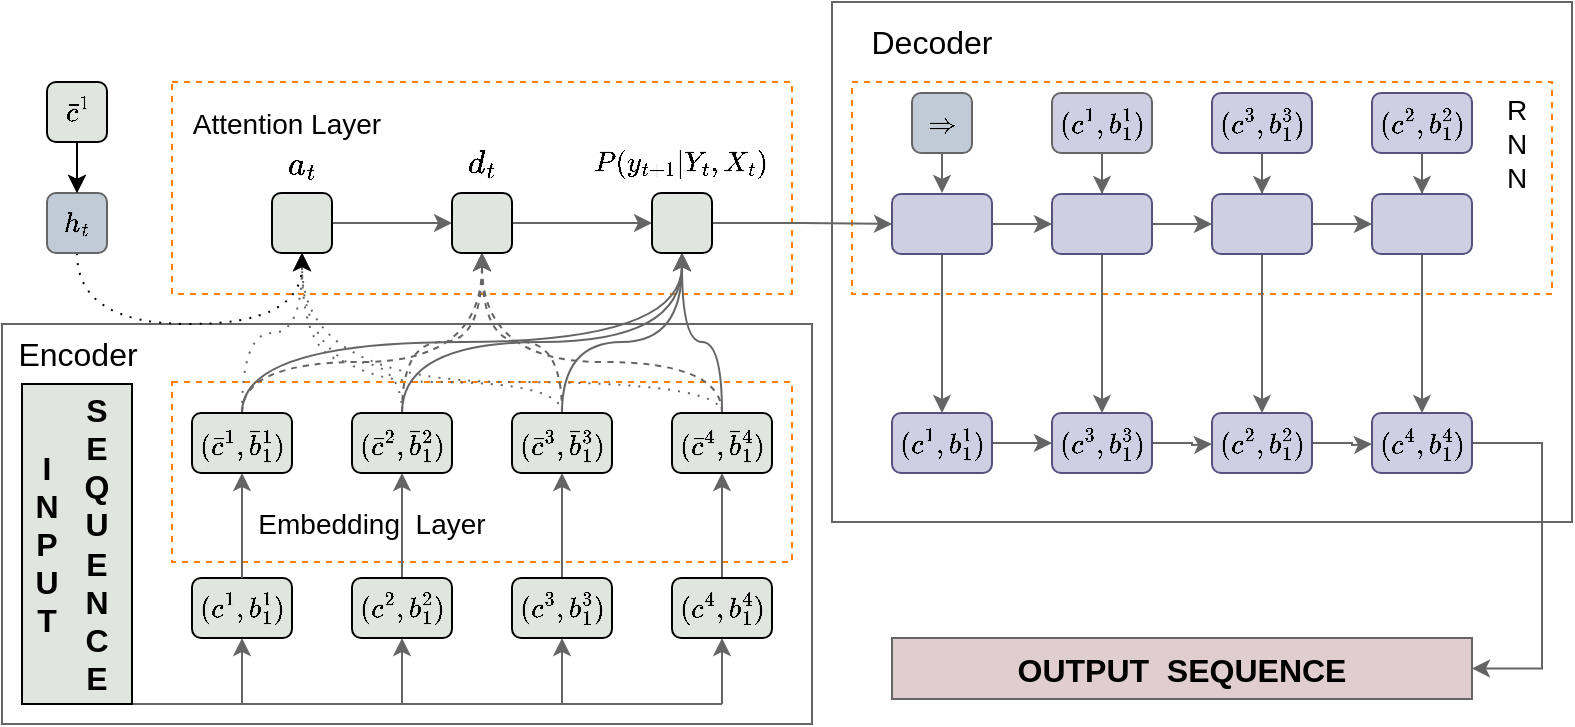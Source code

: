 <mxfile version="15.9.6" type="github">
  <diagram id="h1I-jIf15oPsMgG-KGj4" name="Page-1">
    <mxGraphModel dx="946" dy="645" grid="1" gridSize="10" guides="1" tooltips="1" connect="1" arrows="1" fold="1" page="1" pageScale="1" pageWidth="1169" pageHeight="827" math="1" shadow="0">
      <root>
        <mxCell id="0" />
        <mxCell id="1" parent="0" />
        <mxCell id="QwG7ELGLsjSeEckzHyIb-108" value="" style="rounded=0;whiteSpace=wrap;html=1;fontSize=12;strokeColor=#FF8000;fillColor=none;dashed=1;" parent="1" vertex="1">
          <mxGeometry x="605" y="269" width="350" height="106" as="geometry" />
        </mxCell>
        <mxCell id="QwG7ELGLsjSeEckzHyIb-112" value="" style="rounded=0;whiteSpace=wrap;html=1;fontSize=14;strokeColor=#656565;fillColor=none;" parent="1" vertex="1">
          <mxGeometry x="595" y="229" width="370" height="260" as="geometry" />
        </mxCell>
        <mxCell id="QwG7ELGLsjSeEckzHyIb-110" value="" style="rounded=0;whiteSpace=wrap;html=1;fontSize=14;strokeColor=#656565;fillColor=none;" parent="1" vertex="1">
          <mxGeometry x="180" y="390" width="405" height="200" as="geometry" />
        </mxCell>
        <mxCell id="QwG7ELGLsjSeEckzHyIb-44" value="" style="rounded=0;whiteSpace=wrap;html=1;fontSize=12;strokeColor=#FF8000;fillColor=none;dashed=1;" parent="1" vertex="1">
          <mxGeometry x="265" y="269" width="310" height="106" as="geometry" />
        </mxCell>
        <mxCell id="QwG7ELGLsjSeEckzHyIb-23" value="" style="rounded=0;whiteSpace=wrap;html=1;fontSize=12;strokeColor=#FF8000;fillColor=none;dashed=1;" parent="1" vertex="1">
          <mxGeometry x="265" y="419" width="310" height="90" as="geometry" />
        </mxCell>
        <mxCell id="QwG7ELGLsjSeEckzHyIb-5" value="" style="endArrow=none;html=1;rounded=0;fontSize=16;exitX=1;exitY=1;exitDx=0;exitDy=0;shadow=0;targetPerimeterSpacing=0;strokeColor=#656565;" parent="1" source="qv9s-nW5kzU8CHxAzfHG-2" edge="1">
          <mxGeometry width="50" height="50" relative="1" as="geometry">
            <mxPoint x="245" y="577" as="sourcePoint" />
            <mxPoint x="540" y="580" as="targetPoint" />
            <Array as="points" />
          </mxGeometry>
        </mxCell>
        <mxCell id="QwG7ELGLsjSeEckzHyIb-6" value="" style="rounded=1;whiteSpace=wrap;html=1;fontSize=16;fillColor=#E0E5DF;" parent="1" vertex="1">
          <mxGeometry x="275" y="517" width="50" height="30" as="geometry" />
        </mxCell>
        <mxCell id="QwG7ELGLsjSeEckzHyIb-20" value="" style="edgeStyle=orthogonalEdgeStyle;rounded=0;orthogonalLoop=1;jettySize=auto;html=1;fontSize=12;strokeColor=#656565;" parent="1" source="QwG7ELGLsjSeEckzHyIb-7" target="QwG7ELGLsjSeEckzHyIb-15" edge="1">
          <mxGeometry relative="1" as="geometry" />
        </mxCell>
        <mxCell id="QwG7ELGLsjSeEckzHyIb-7" value="&lt;span style=&quot;color: rgb(0 , 0 , 0) ; font-family: &amp;#34;helvetica&amp;#34; ; font-size: 12px ; font-style: normal ; font-weight: normal ; letter-spacing: normal ; text-align: center ; text-indent: 0px ; text-transform: none ; word-spacing: 0px ; background-color: rgb(248 , 249 , 250) ; text-decoration: none ; display: inline ; float: none&quot;&gt;$$(c^2,b^2_1)$$&lt;/span&gt;" style="rounded=1;whiteSpace=wrap;html=1;fontSize=16;fillColor=#E0E5DF;" parent="1" vertex="1">
          <mxGeometry x="355" y="517" width="50" height="30" as="geometry" />
        </mxCell>
        <mxCell id="QwG7ELGLsjSeEckzHyIb-21" value="" style="edgeStyle=orthogonalEdgeStyle;rounded=0;orthogonalLoop=1;jettySize=auto;html=1;fontSize=12;strokeColor=#656565;" parent="1" source="QwG7ELGLsjSeEckzHyIb-8" target="QwG7ELGLsjSeEckzHyIb-17" edge="1">
          <mxGeometry relative="1" as="geometry" />
        </mxCell>
        <mxCell id="QwG7ELGLsjSeEckzHyIb-8" value="&lt;span style=&quot;font-size: 12px&quot;&gt;$$(c^3,b^3_1)$$&lt;/span&gt;" style="rounded=1;whiteSpace=wrap;html=1;fontSize=16;fillColor=#E0E5DF;" parent="1" vertex="1">
          <mxGeometry x="435" y="517" width="50" height="30" as="geometry" />
        </mxCell>
        <mxCell id="QwG7ELGLsjSeEckzHyIb-22" value="" style="edgeStyle=orthogonalEdgeStyle;rounded=0;orthogonalLoop=1;jettySize=auto;html=1;fontSize=12;strokeColor=#656565;" parent="1" source="QwG7ELGLsjSeEckzHyIb-9" target="QwG7ELGLsjSeEckzHyIb-18" edge="1">
          <mxGeometry relative="1" as="geometry" />
        </mxCell>
        <mxCell id="QwG7ELGLsjSeEckzHyIb-9" value="&lt;span style=&quot;font-size: 12px&quot;&gt;$$(c^4,b^4_1)$$&lt;/span&gt;" style="rounded=1;whiteSpace=wrap;html=1;fontSize=16;fillColor=#E0E5DF;" parent="1" vertex="1">
          <mxGeometry x="515" y="517" width="50" height="30" as="geometry" />
        </mxCell>
        <mxCell id="QwG7ELGLsjSeEckzHyIb-10" value="" style="endArrow=classic;html=1;rounded=0;fontSize=16;strokeColor=#656565;" parent="1" target="QwG7ELGLsjSeEckzHyIb-6" edge="1">
          <mxGeometry width="50" height="50" relative="1" as="geometry">
            <mxPoint x="300" y="580" as="sourcePoint" />
            <mxPoint x="425" y="447" as="targetPoint" />
          </mxGeometry>
        </mxCell>
        <mxCell id="QwG7ELGLsjSeEckzHyIb-11" value="" style="endArrow=classic;html=1;rounded=0;fontSize=16;strokeColor=#656565;" parent="1" target="QwG7ELGLsjSeEckzHyIb-9" edge="1">
          <mxGeometry width="50" height="50" relative="1" as="geometry">
            <mxPoint x="540" y="580" as="sourcePoint" />
            <mxPoint x="435" y="447" as="targetPoint" />
          </mxGeometry>
        </mxCell>
        <mxCell id="QwG7ELGLsjSeEckzHyIb-12" value="" style="endArrow=classic;html=1;rounded=0;fontSize=16;strokeColor=#656565;" parent="1" target="QwG7ELGLsjSeEckzHyIb-8" edge="1">
          <mxGeometry width="50" height="50" relative="1" as="geometry">
            <mxPoint x="460" y="580" as="sourcePoint" />
            <mxPoint x="425" y="447" as="targetPoint" />
          </mxGeometry>
        </mxCell>
        <mxCell id="QwG7ELGLsjSeEckzHyIb-13" value="" style="endArrow=classic;html=1;rounded=0;fontSize=16;strokeColor=#656565;" parent="1" target="QwG7ELGLsjSeEckzHyIb-7" edge="1">
          <mxGeometry width="50" height="50" relative="1" as="geometry">
            <mxPoint x="380" y="580" as="sourcePoint" />
            <mxPoint x="395" y="637" as="targetPoint" />
          </mxGeometry>
        </mxCell>
        <mxCell id="QwG7ELGLsjSeEckzHyIb-19" value="" style="edgeStyle=orthogonalEdgeStyle;rounded=0;orthogonalLoop=1;jettySize=auto;html=1;fontSize=12;strokeColor=#656565;" parent="1" source="QwG7ELGLsjSeEckzHyIb-14" target="QwG7ELGLsjSeEckzHyIb-16" edge="1">
          <mxGeometry relative="1" as="geometry" />
        </mxCell>
        <mxCell id="QwG7ELGLsjSeEckzHyIb-14" value="&lt;font style=&quot;font-size: 12px&quot;&gt;$$(c^1,b^1_1)$$&lt;/font&gt;" style="text;html=1;strokeColor=none;fillColor=none;align=center;verticalAlign=middle;whiteSpace=wrap;rounded=0;fontSize=11;" parent="1" vertex="1">
          <mxGeometry x="285" y="517" width="30" height="30" as="geometry" />
        </mxCell>
        <mxCell id="QwG7ELGLsjSeEckzHyIb-29" style="edgeStyle=orthogonalEdgeStyle;curved=1;jumpStyle=none;jumpSize=7;orthogonalLoop=1;jettySize=auto;html=1;entryX=0.5;entryY=1;entryDx=0;entryDy=0;shadow=0;dashed=1;dashPattern=1 4;fontSize=14;targetPerimeterSpacing=0;strokeColor=#656565;" parent="1" source="QwG7ELGLsjSeEckzHyIb-15" target="QwG7ELGLsjSeEckzHyIb-25" edge="1">
          <mxGeometry relative="1" as="geometry">
            <Array as="points">
              <mxPoint x="380" y="409" />
              <mxPoint x="330" y="409" />
            </Array>
          </mxGeometry>
        </mxCell>
        <mxCell id="QwG7ELGLsjSeEckzHyIb-37" style="edgeStyle=orthogonalEdgeStyle;curved=1;jumpStyle=none;jumpSize=7;orthogonalLoop=1;jettySize=auto;html=1;shadow=0;dashed=1;fontSize=14;targetPerimeterSpacing=0;strokeColor=#656565;" parent="1" source="QwG7ELGLsjSeEckzHyIb-15" target="QwG7ELGLsjSeEckzHyIb-26" edge="1">
          <mxGeometry relative="1" as="geometry">
            <Array as="points">
              <mxPoint x="380" y="399" />
              <mxPoint x="420" y="399" />
            </Array>
          </mxGeometry>
        </mxCell>
        <mxCell id="QwG7ELGLsjSeEckzHyIb-41" style="edgeStyle=orthogonalEdgeStyle;curved=1;jumpStyle=none;jumpSize=7;orthogonalLoop=1;jettySize=auto;html=1;shadow=0;fontSize=14;targetPerimeterSpacing=0;strokeColor=#656565;" parent="1" source="QwG7ELGLsjSeEckzHyIb-15" target="QwG7ELGLsjSeEckzHyIb-27" edge="1">
          <mxGeometry relative="1" as="geometry">
            <Array as="points">
              <mxPoint x="380" y="399" />
              <mxPoint x="520" y="399" />
            </Array>
          </mxGeometry>
        </mxCell>
        <mxCell id="QwG7ELGLsjSeEckzHyIb-15" value="&lt;span style=&quot;color: rgb(0 , 0 , 0) ; font-family: &amp;#34;helvetica&amp;#34; ; font-size: 12px ; font-style: normal ; font-weight: normal ; letter-spacing: normal ; text-align: center ; text-indent: 0px ; text-transform: none ; word-spacing: 0px ; background-color: rgb(248 , 249 , 250) ; text-decoration: none ; display: inline ; float: none&quot;&gt;$$(\bar{c}^2,\bar{b}^2_1)$$&lt;/span&gt;" style="rounded=1;whiteSpace=wrap;html=1;fontSize=16;fillColor=#E0E5DF;" parent="1" vertex="1">
          <mxGeometry x="355" y="434.5" width="50" height="30" as="geometry" />
        </mxCell>
        <mxCell id="QwG7ELGLsjSeEckzHyIb-28" style="edgeStyle=orthogonalEdgeStyle;jumpSize=7;orthogonalLoop=1;jettySize=auto;html=1;shadow=0;fontSize=14;targetPerimeterSpacing=0;jumpStyle=none;curved=1;dashed=1;dashPattern=1 4;strokeColor=#656565;" parent="1" source="QwG7ELGLsjSeEckzHyIb-16" target="QwG7ELGLsjSeEckzHyIb-25" edge="1">
          <mxGeometry relative="1" as="geometry" />
        </mxCell>
        <mxCell id="QwG7ELGLsjSeEckzHyIb-36" style="edgeStyle=orthogonalEdgeStyle;curved=1;jumpStyle=none;jumpSize=7;orthogonalLoop=1;jettySize=auto;html=1;shadow=0;dashed=1;fontSize=14;targetPerimeterSpacing=0;strokeColor=#656565;" parent="1" source="QwG7ELGLsjSeEckzHyIb-16" target="QwG7ELGLsjSeEckzHyIb-26" edge="1">
          <mxGeometry relative="1" as="geometry">
            <Array as="points">
              <mxPoint x="300" y="409" />
              <mxPoint x="420" y="409" />
            </Array>
          </mxGeometry>
        </mxCell>
        <mxCell id="QwG7ELGLsjSeEckzHyIb-40" style="edgeStyle=orthogonalEdgeStyle;curved=1;jumpStyle=none;jumpSize=7;orthogonalLoop=1;jettySize=auto;html=1;shadow=0;fontSize=14;targetPerimeterSpacing=0;strokeColor=#656565;" parent="1" source="QwG7ELGLsjSeEckzHyIb-16" target="QwG7ELGLsjSeEckzHyIb-27" edge="1">
          <mxGeometry relative="1" as="geometry">
            <Array as="points">
              <mxPoint x="300" y="399" />
              <mxPoint x="520" y="399" />
            </Array>
          </mxGeometry>
        </mxCell>
        <mxCell id="QwG7ELGLsjSeEckzHyIb-16" value="&lt;span style=&quot;color: rgb(0 , 0 , 0) ; font-family: &amp;#34;helvetica&amp;#34; ; font-size: 12px ; font-style: normal ; font-weight: normal ; letter-spacing: normal ; text-align: center ; text-indent: 0px ; text-transform: none ; word-spacing: 0px ; background-color: rgb(248 , 249 , 250) ; text-decoration: none ; display: inline ; float: none&quot;&gt;$$(\bar{c}^1,\bar{b}^1_1)$$&lt;/span&gt;" style="rounded=1;whiteSpace=wrap;html=1;fontSize=16;fillColor=#E0E5DF;" parent="1" vertex="1">
          <mxGeometry x="275" y="434.5" width="50" height="30" as="geometry" />
        </mxCell>
        <mxCell id="QwG7ELGLsjSeEckzHyIb-30" style="edgeStyle=orthogonalEdgeStyle;curved=1;jumpStyle=none;jumpSize=7;orthogonalLoop=1;jettySize=auto;html=1;shadow=0;dashed=1;dashPattern=1 4;fontSize=14;targetPerimeterSpacing=0;strokeColor=#656565;" parent="1" source="QwG7ELGLsjSeEckzHyIb-17" target="QwG7ELGLsjSeEckzHyIb-25" edge="1">
          <mxGeometry relative="1" as="geometry">
            <Array as="points">
              <mxPoint x="460" y="419" />
              <mxPoint x="330" y="419" />
            </Array>
          </mxGeometry>
        </mxCell>
        <mxCell id="QwG7ELGLsjSeEckzHyIb-38" style="edgeStyle=orthogonalEdgeStyle;curved=1;jumpStyle=none;jumpSize=7;orthogonalLoop=1;jettySize=auto;html=1;entryX=0.5;entryY=1;entryDx=0;entryDy=0;shadow=0;dashed=1;fontSize=14;targetPerimeterSpacing=0;strokeColor=#656565;" parent="1" source="QwG7ELGLsjSeEckzHyIb-17" target="QwG7ELGLsjSeEckzHyIb-26" edge="1">
          <mxGeometry relative="1" as="geometry">
            <Array as="points">
              <mxPoint x="460" y="399" />
              <mxPoint x="420" y="399" />
            </Array>
          </mxGeometry>
        </mxCell>
        <mxCell id="QwG7ELGLsjSeEckzHyIb-42" style="edgeStyle=orthogonalEdgeStyle;curved=1;jumpStyle=none;jumpSize=7;orthogonalLoop=1;jettySize=auto;html=1;shadow=0;fontSize=14;targetPerimeterSpacing=0;strokeColor=#656565;" parent="1" source="QwG7ELGLsjSeEckzHyIb-17" target="QwG7ELGLsjSeEckzHyIb-27" edge="1">
          <mxGeometry relative="1" as="geometry">
            <Array as="points">
              <mxPoint x="460" y="399" />
              <mxPoint x="520" y="399" />
            </Array>
          </mxGeometry>
        </mxCell>
        <mxCell id="QwG7ELGLsjSeEckzHyIb-17" value="&lt;span style=&quot;color: rgb(0 , 0 , 0) ; font-family: &amp;#34;helvetica&amp;#34; ; font-size: 12px ; font-style: normal ; font-weight: normal ; letter-spacing: normal ; text-align: center ; text-indent: 0px ; text-transform: none ; word-spacing: 0px ; background-color: rgb(248 , 249 , 250) ; text-decoration: none ; display: inline ; float: none&quot;&gt;$$(\bar{c}^3,\bar{b}^3_1)$$&lt;/span&gt;" style="rounded=1;whiteSpace=wrap;html=1;fontSize=16;fillColor=#E0E5DF;" parent="1" vertex="1">
          <mxGeometry x="435" y="434.5" width="50" height="30" as="geometry" />
        </mxCell>
        <mxCell id="QwG7ELGLsjSeEckzHyIb-31" style="edgeStyle=orthogonalEdgeStyle;curved=1;jumpStyle=none;jumpSize=7;orthogonalLoop=1;jettySize=auto;html=1;shadow=0;dashed=1;dashPattern=1 4;fontSize=14;targetPerimeterSpacing=0;strokeColor=#656565;" parent="1" source="QwG7ELGLsjSeEckzHyIb-18" target="QwG7ELGLsjSeEckzHyIb-25" edge="1">
          <mxGeometry relative="1" as="geometry">
            <Array as="points">
              <mxPoint x="540" y="419" />
              <mxPoint x="330" y="419" />
            </Array>
          </mxGeometry>
        </mxCell>
        <mxCell id="QwG7ELGLsjSeEckzHyIb-39" style="edgeStyle=orthogonalEdgeStyle;curved=1;jumpStyle=none;jumpSize=7;orthogonalLoop=1;jettySize=auto;html=1;shadow=0;dashed=1;fontSize=14;targetPerimeterSpacing=0;strokeColor=#656565;" parent="1" source="QwG7ELGLsjSeEckzHyIb-18" target="QwG7ELGLsjSeEckzHyIb-26" edge="1">
          <mxGeometry relative="1" as="geometry">
            <Array as="points">
              <mxPoint x="540" y="409" />
              <mxPoint x="420" y="409" />
            </Array>
          </mxGeometry>
        </mxCell>
        <mxCell id="QwG7ELGLsjSeEckzHyIb-43" style="edgeStyle=orthogonalEdgeStyle;curved=1;jumpStyle=none;jumpSize=7;orthogonalLoop=1;jettySize=auto;html=1;shadow=0;fontSize=14;targetPerimeterSpacing=0;strokeColor=#656565;" parent="1" source="QwG7ELGLsjSeEckzHyIb-18" target="QwG7ELGLsjSeEckzHyIb-27" edge="1">
          <mxGeometry relative="1" as="geometry">
            <Array as="points">
              <mxPoint x="540" y="399" />
              <mxPoint x="520" y="399" />
            </Array>
          </mxGeometry>
        </mxCell>
        <mxCell id="QwG7ELGLsjSeEckzHyIb-18" value="&lt;span style=&quot;color: rgb(0 , 0 , 0) ; font-family: &amp;#34;helvetica&amp;#34; ; font-size: 12px ; font-style: normal ; font-weight: normal ; letter-spacing: normal ; text-align: center ; text-indent: 0px ; text-transform: none ; word-spacing: 0px ; background-color: rgb(248 , 249 , 250) ; text-decoration: none ; display: inline ; float: none&quot;&gt;$$(\bar{c}^4,\bar{b}^4_1)$$&lt;/span&gt;" style="rounded=1;whiteSpace=wrap;html=1;fontSize=16;fillColor=#E0E5DF;" parent="1" vertex="1">
          <mxGeometry x="515" y="434.5" width="50" height="30" as="geometry" />
        </mxCell>
        <mxCell id="QwG7ELGLsjSeEckzHyIb-24" value="&lt;font style=&quot;font-size: 14px&quot;&gt;Embedding &amp;nbsp;Layer&lt;/font&gt;" style="text;html=1;strokeColor=none;fillColor=none;align=center;verticalAlign=middle;whiteSpace=wrap;rounded=0;dashed=1;fontSize=12;" parent="1" vertex="1">
          <mxGeometry x="295" y="475" width="140" height="30" as="geometry" />
        </mxCell>
        <mxCell id="QwG7ELGLsjSeEckzHyIb-54" style="edgeStyle=orthogonalEdgeStyle;jumpStyle=none;jumpSize=7;orthogonalLoop=1;jettySize=auto;html=1;shadow=0;fontSize=12;targetPerimeterSpacing=0;strokeColor=#656565;rounded=0;" parent="1" source="QwG7ELGLsjSeEckzHyIb-25" target="QwG7ELGLsjSeEckzHyIb-26" edge="1">
          <mxGeometry relative="1" as="geometry" />
        </mxCell>
        <mxCell id="QwG7ELGLsjSeEckzHyIb-25" value="" style="rounded=1;whiteSpace=wrap;html=1;fontSize=16;fillColor=#E0E5DF;" parent="1" vertex="1">
          <mxGeometry x="315" y="324.5" width="30" height="30" as="geometry" />
        </mxCell>
        <mxCell id="QwG7ELGLsjSeEckzHyIb-56" style="edgeStyle=orthogonalEdgeStyle;jumpStyle=none;jumpSize=7;orthogonalLoop=1;jettySize=auto;html=1;shadow=0;fontSize=12;targetPerimeterSpacing=0;strokeColor=#656565;rounded=0;" parent="1" source="QwG7ELGLsjSeEckzHyIb-26" target="QwG7ELGLsjSeEckzHyIb-27" edge="1">
          <mxGeometry relative="1" as="geometry" />
        </mxCell>
        <mxCell id="QwG7ELGLsjSeEckzHyIb-26" value="" style="rounded=1;whiteSpace=wrap;html=1;fontSize=16;fillColor=#E0E5DF;" parent="1" vertex="1">
          <mxGeometry x="405" y="324.5" width="30" height="30" as="geometry" />
        </mxCell>
        <mxCell id="QwG7ELGLsjSeEckzHyIb-106" value="" style="edgeStyle=orthogonalEdgeStyle;rounded=0;jumpStyle=none;jumpSize=6;orthogonalLoop=1;jettySize=auto;html=1;shadow=0;fontSize=14;targetPerimeterSpacing=0;strokeColor=#656565;strokeWidth=1;" parent="1" source="QwG7ELGLsjSeEckzHyIb-27" target="QwG7ELGLsjSeEckzHyIb-67" edge="1">
          <mxGeometry relative="1" as="geometry" />
        </mxCell>
        <mxCell id="QwG7ELGLsjSeEckzHyIb-27" value="" style="rounded=1;whiteSpace=wrap;html=1;fontSize=16;fillColor=#E0E5DF;" parent="1" vertex="1">
          <mxGeometry x="505" y="324.5" width="30" height="30" as="geometry" />
        </mxCell>
        <mxCell id="QwG7ELGLsjSeEckzHyIb-48" value="Attention Layer" style="text;html=1;strokeColor=none;fillColor=none;align=center;verticalAlign=middle;whiteSpace=wrap;rounded=0;dashed=1;fontSize=14;" parent="1" vertex="1">
          <mxGeometry x="270" y="274.5" width="105" height="30" as="geometry" />
        </mxCell>
        <mxCell id="QwG7ELGLsjSeEckzHyIb-49" value="$$a_t$$" style="text;html=1;strokeColor=none;fillColor=none;align=center;verticalAlign=middle;whiteSpace=wrap;rounded=0;dashed=1;fontSize=14;" parent="1" vertex="1">
          <mxGeometry x="315" y="295" width="30" height="30" as="geometry" />
        </mxCell>
        <mxCell id="QwG7ELGLsjSeEckzHyIb-50" value="$$d_t$$" style="text;html=1;strokeColor=none;fillColor=none;align=center;verticalAlign=middle;whiteSpace=wrap;rounded=0;dashed=1;fontSize=14;" parent="1" vertex="1">
          <mxGeometry x="405" y="295" width="30" height="30" as="geometry" />
        </mxCell>
        <mxCell id="QwG7ELGLsjSeEckzHyIb-51" value="&lt;font style=&quot;font-size: 12px&quot;&gt;$$P(y_{t+1}| Y_t,X_t)$$&lt;/font&gt;" style="text;html=1;strokeColor=none;fillColor=none;align=center;verticalAlign=middle;whiteSpace=wrap;rounded=0;dashed=1;fontSize=14;" parent="1" vertex="1">
          <mxGeometry x="465" y="295" width="110" height="30" as="geometry" />
        </mxCell>
        <mxCell id="QwG7ELGLsjSeEckzHyIb-66" value="" style="edgeStyle=orthogonalEdgeStyle;rounded=0;jumpStyle=none;jumpSize=6;orthogonalLoop=1;jettySize=auto;html=1;shadow=0;fontSize=12;targetPerimeterSpacing=0;strokeColor=#656565;strokeWidth=1;" parent="1" source="QwG7ELGLsjSeEckzHyIb-65" edge="1">
          <mxGeometry relative="1" as="geometry">
            <mxPoint x="650" y="325" as="targetPoint" />
          </mxGeometry>
        </mxCell>
        <mxCell id="QwG7ELGLsjSeEckzHyIb-65" value="$$\Rightarrow$$" style="rounded=1;whiteSpace=wrap;html=1;fillColor=#c1cbd7;strokeColor=#656565;" parent="1" vertex="1">
          <mxGeometry x="635" y="274.5" width="30" height="30" as="geometry" />
        </mxCell>
        <mxCell id="QwG7ELGLsjSeEckzHyIb-78" style="edgeStyle=orthogonalEdgeStyle;rounded=0;jumpStyle=none;jumpSize=6;orthogonalLoop=1;jettySize=auto;html=1;shadow=0;fontSize=12;targetPerimeterSpacing=0;strokeColor=#656565;strokeWidth=1;" parent="1" source="QwG7ELGLsjSeEckzHyIb-67" target="QwG7ELGLsjSeEckzHyIb-70" edge="1">
          <mxGeometry relative="1" as="geometry" />
        </mxCell>
        <mxCell id="QwG7ELGLsjSeEckzHyIb-88" value="" style="edgeStyle=orthogonalEdgeStyle;rounded=0;jumpStyle=none;jumpSize=6;orthogonalLoop=1;jettySize=auto;html=1;shadow=0;fontSize=12;targetPerimeterSpacing=0;strokeColor=#656565;strokeWidth=1;" parent="1" source="QwG7ELGLsjSeEckzHyIb-67" target="QwG7ELGLsjSeEckzHyIb-84" edge="1">
          <mxGeometry relative="1" as="geometry" />
        </mxCell>
        <mxCell id="QwG7ELGLsjSeEckzHyIb-67" value="" style="rounded=1;whiteSpace=wrap;html=1;fillColor=#d0cee2;strokeColor=#56517e;" parent="1" vertex="1">
          <mxGeometry x="625" y="325" width="50" height="30" as="geometry" />
        </mxCell>
        <mxCell id="QwG7ELGLsjSeEckzHyIb-91" value="" style="edgeStyle=orthogonalEdgeStyle;rounded=0;jumpStyle=none;jumpSize=6;orthogonalLoop=1;jettySize=auto;html=1;shadow=0;fontSize=12;targetPerimeterSpacing=0;strokeColor=#656565;strokeWidth=1;" parent="1" source="QwG7ELGLsjSeEckzHyIb-68" target="QwG7ELGLsjSeEckzHyIb-85" edge="1">
          <mxGeometry relative="1" as="geometry" />
        </mxCell>
        <mxCell id="QwG7ELGLsjSeEckzHyIb-68" value="" style="rounded=1;whiteSpace=wrap;html=1;fillColor=#d0cee2;strokeColor=#56517e;" parent="1" vertex="1">
          <mxGeometry x="865" y="325" width="50" height="30" as="geometry" />
        </mxCell>
        <mxCell id="QwG7ELGLsjSeEckzHyIb-80" style="edgeStyle=orthogonalEdgeStyle;rounded=0;jumpStyle=none;jumpSize=6;orthogonalLoop=1;jettySize=auto;html=1;shadow=0;fontSize=12;targetPerimeterSpacing=0;strokeColor=#656565;strokeWidth=1;" parent="1" source="QwG7ELGLsjSeEckzHyIb-69" target="QwG7ELGLsjSeEckzHyIb-68" edge="1">
          <mxGeometry relative="1" as="geometry" />
        </mxCell>
        <mxCell id="QwG7ELGLsjSeEckzHyIb-90" value="" style="edgeStyle=orthogonalEdgeStyle;rounded=0;jumpStyle=none;jumpSize=6;orthogonalLoop=1;jettySize=auto;html=1;shadow=0;fontSize=12;targetPerimeterSpacing=0;strokeColor=#656565;strokeWidth=1;" parent="1" source="QwG7ELGLsjSeEckzHyIb-69" target="QwG7ELGLsjSeEckzHyIb-86" edge="1">
          <mxGeometry relative="1" as="geometry" />
        </mxCell>
        <mxCell id="QwG7ELGLsjSeEckzHyIb-69" value="" style="rounded=1;whiteSpace=wrap;html=1;fillColor=#d0cee2;strokeColor=#56517e;" parent="1" vertex="1">
          <mxGeometry x="785" y="325" width="50" height="30" as="geometry" />
        </mxCell>
        <mxCell id="QwG7ELGLsjSeEckzHyIb-79" style="edgeStyle=orthogonalEdgeStyle;rounded=0;jumpStyle=none;jumpSize=6;orthogonalLoop=1;jettySize=auto;html=1;shadow=0;fontSize=12;targetPerimeterSpacing=0;strokeColor=#656565;strokeWidth=1;" parent="1" source="QwG7ELGLsjSeEckzHyIb-70" target="QwG7ELGLsjSeEckzHyIb-69" edge="1">
          <mxGeometry relative="1" as="geometry" />
        </mxCell>
        <mxCell id="QwG7ELGLsjSeEckzHyIb-89" value="" style="edgeStyle=orthogonalEdgeStyle;rounded=0;jumpStyle=none;jumpSize=6;orthogonalLoop=1;jettySize=auto;html=1;shadow=0;fontSize=12;targetPerimeterSpacing=0;strokeColor=#656565;strokeWidth=1;" parent="1" source="QwG7ELGLsjSeEckzHyIb-70" target="QwG7ELGLsjSeEckzHyIb-87" edge="1">
          <mxGeometry relative="1" as="geometry" />
        </mxCell>
        <mxCell id="QwG7ELGLsjSeEckzHyIb-70" value="" style="rounded=1;whiteSpace=wrap;html=1;fillColor=#d0cee2;strokeColor=#56517e;" parent="1" vertex="1">
          <mxGeometry x="705" y="325" width="50" height="30" as="geometry" />
        </mxCell>
        <mxCell id="QwG7ELGLsjSeEckzHyIb-76" value="" style="edgeStyle=orthogonalEdgeStyle;rounded=0;jumpStyle=none;jumpSize=6;orthogonalLoop=1;jettySize=auto;html=1;shadow=0;fontSize=12;targetPerimeterSpacing=0;strokeColor=#656565;strokeWidth=1;" parent="1" source="QwG7ELGLsjSeEckzHyIb-71" target="QwG7ELGLsjSeEckzHyIb-70" edge="1">
          <mxGeometry relative="1" as="geometry" />
        </mxCell>
        <mxCell id="QwG7ELGLsjSeEckzHyIb-71" value="$$(c^1, b^1_1)$$" style="rounded=1;whiteSpace=wrap;html=1;fillColor=#D0CEE2;strokeColor=#656565;" parent="1" vertex="1">
          <mxGeometry x="705" y="274.5" width="50" height="30" as="geometry" />
        </mxCell>
        <mxCell id="QwG7ELGLsjSeEckzHyIb-75" value="" style="edgeStyle=orthogonalEdgeStyle;rounded=0;jumpStyle=none;jumpSize=6;orthogonalLoop=1;jettySize=auto;html=1;shadow=0;fontSize=12;targetPerimeterSpacing=0;strokeColor=#656565;strokeWidth=1;" parent="1" source="QwG7ELGLsjSeEckzHyIb-72" target="QwG7ELGLsjSeEckzHyIb-69" edge="1">
          <mxGeometry relative="1" as="geometry" />
        </mxCell>
        <mxCell id="QwG7ELGLsjSeEckzHyIb-72" value="$$(c^3, b^3_1)$$" style="rounded=1;whiteSpace=wrap;html=1;fillColor=#d0cee2;strokeColor=#56517e;" parent="1" vertex="1">
          <mxGeometry x="785" y="274.5" width="50" height="30" as="geometry" />
        </mxCell>
        <mxCell id="QwG7ELGLsjSeEckzHyIb-74" value="" style="edgeStyle=orthogonalEdgeStyle;rounded=0;jumpStyle=none;jumpSize=6;orthogonalLoop=1;jettySize=auto;html=1;shadow=0;fontSize=12;targetPerimeterSpacing=0;strokeColor=#656565;strokeWidth=1;" parent="1" source="QwG7ELGLsjSeEckzHyIb-73" target="QwG7ELGLsjSeEckzHyIb-68" edge="1">
          <mxGeometry relative="1" as="geometry" />
        </mxCell>
        <mxCell id="QwG7ELGLsjSeEckzHyIb-73" value="$$(c^2, b^2_1)$$" style="rounded=1;whiteSpace=wrap;html=1;fillColor=#d0cee2;strokeColor=#56517e;" parent="1" vertex="1">
          <mxGeometry x="865" y="274.5" width="50" height="30" as="geometry" />
        </mxCell>
        <mxCell id="QwG7ELGLsjSeEckzHyIb-99" value="" style="edgeStyle=orthogonalEdgeStyle;rounded=0;jumpStyle=none;jumpSize=6;orthogonalLoop=1;jettySize=auto;html=1;shadow=0;fontSize=12;targetPerimeterSpacing=0;strokeColor=#656565;strokeWidth=1;entryX=0;entryY=0.5;entryDx=0;entryDy=0;" parent="1" source="QwG7ELGLsjSeEckzHyIb-84" target="QwG7ELGLsjSeEckzHyIb-87" edge="1">
          <mxGeometry relative="1" as="geometry" />
        </mxCell>
        <mxCell id="QwG7ELGLsjSeEckzHyIb-84" value="" style="rounded=1;whiteSpace=wrap;html=1;fillColor=#d0cee2;strokeColor=#56517e;" parent="1" vertex="1">
          <mxGeometry x="625" y="434.5" width="50" height="30" as="geometry" />
        </mxCell>
        <mxCell id="QwG7ELGLsjSeEckzHyIb-104" style="edgeStyle=orthogonalEdgeStyle;rounded=0;jumpStyle=none;jumpSize=6;orthogonalLoop=1;jettySize=auto;html=1;entryX=1;entryY=0.5;entryDx=0;entryDy=0;shadow=0;fontSize=14;targetPerimeterSpacing=0;strokeColor=#656565;strokeWidth=1;" parent="1" source="QwG7ELGLsjSeEckzHyIb-85" target="QwG7ELGLsjSeEckzHyIb-102" edge="1">
          <mxGeometry relative="1" as="geometry">
            <Array as="points">
              <mxPoint x="950" y="449.5" />
              <mxPoint x="950" y="562" />
            </Array>
          </mxGeometry>
        </mxCell>
        <mxCell id="QwG7ELGLsjSeEckzHyIb-85" value="" style="rounded=1;whiteSpace=wrap;html=1;fillColor=#d0cee2;strokeColor=#56517e;" parent="1" vertex="1">
          <mxGeometry x="865" y="434.5" width="50" height="30" as="geometry" />
        </mxCell>
        <mxCell id="QwG7ELGLsjSeEckzHyIb-101" value="" style="edgeStyle=orthogonalEdgeStyle;rounded=0;jumpStyle=none;jumpSize=6;orthogonalLoop=1;jettySize=auto;html=1;shadow=0;fontSize=12;targetPerimeterSpacing=0;strokeColor=#656565;strokeWidth=1;" parent="1" source="QwG7ELGLsjSeEckzHyIb-86" edge="1">
          <mxGeometry relative="1" as="geometry">
            <mxPoint x="865" y="450" as="targetPoint" />
          </mxGeometry>
        </mxCell>
        <mxCell id="QwG7ELGLsjSeEckzHyIb-86" value="" style="rounded=1;whiteSpace=wrap;html=1;fillColor=#d0cee2;strokeColor=#56517e;" parent="1" vertex="1">
          <mxGeometry x="785" y="434.5" width="50" height="30" as="geometry" />
        </mxCell>
        <mxCell id="QwG7ELGLsjSeEckzHyIb-100" value="" style="edgeStyle=orthogonalEdgeStyle;rounded=0;jumpStyle=none;jumpSize=6;orthogonalLoop=1;jettySize=auto;html=1;shadow=0;fontSize=12;targetPerimeterSpacing=0;strokeColor=#656565;strokeWidth=1;" parent="1" source="QwG7ELGLsjSeEckzHyIb-87" edge="1">
          <mxGeometry relative="1" as="geometry">
            <mxPoint x="785" y="450" as="targetPoint" />
          </mxGeometry>
        </mxCell>
        <mxCell id="QwG7ELGLsjSeEckzHyIb-87" value="" style="rounded=1;whiteSpace=wrap;html=1;fillColor=#d0cee2;strokeColor=#56517e;" parent="1" vertex="1">
          <mxGeometry x="705" y="434.5" width="50" height="30" as="geometry" />
        </mxCell>
        <mxCell id="QwG7ELGLsjSeEckzHyIb-92" value="&lt;font style=&quot;font-size: 12px&quot;&gt;$$(c^1,b^1_1)$$&lt;/font&gt;" style="text;html=1;strokeColor=none;fillColor=none;align=center;verticalAlign=middle;whiteSpace=wrap;rounded=0;fontSize=11;" parent="1" vertex="1">
          <mxGeometry x="635" y="434.5" width="30" height="30" as="geometry" />
        </mxCell>
        <mxCell id="QwG7ELGLsjSeEckzHyIb-95" value="&lt;font style=&quot;font-size: 12px&quot;&gt;$$(c^3,b^3_1)$$&lt;/font&gt;" style="text;html=1;strokeColor=none;fillColor=none;align=center;verticalAlign=middle;whiteSpace=wrap;rounded=0;fontSize=11;" parent="1" vertex="1">
          <mxGeometry x="715" y="434.5" width="30" height="30" as="geometry" />
        </mxCell>
        <mxCell id="QwG7ELGLsjSeEckzHyIb-96" value="&lt;font style=&quot;font-size: 12px&quot;&gt;$$(c^2,b^2_1)$$&lt;/font&gt;" style="text;html=1;strokeColor=none;fillColor=none;align=center;verticalAlign=middle;whiteSpace=wrap;rounded=0;fontSize=11;" parent="1" vertex="1">
          <mxGeometry x="795" y="434.5" width="30" height="30" as="geometry" />
        </mxCell>
        <mxCell id="QwG7ELGLsjSeEckzHyIb-97" value="&lt;font style=&quot;font-size: 12px&quot;&gt;$$(c^4,b^4_1)$$&lt;/font&gt;" style="text;html=1;strokeColor=none;fillColor=none;align=center;verticalAlign=middle;whiteSpace=wrap;rounded=0;fontSize=11;" parent="1" vertex="1">
          <mxGeometry x="875" y="434.5" width="30" height="30" as="geometry" />
        </mxCell>
        <mxCell id="QwG7ELGLsjSeEckzHyIb-102" value="" style="rounded=0;whiteSpace=wrap;html=1;fontSize=12;strokeColor=#656565;fillColor=#e0cdcf;" parent="1" vertex="1">
          <mxGeometry x="625" y="547" width="290" height="30.5" as="geometry" />
        </mxCell>
        <mxCell id="QwG7ELGLsjSeEckzHyIb-103" value="&lt;font size=&quot;1&quot;&gt;&lt;b style=&quot;font-size: 16px&quot;&gt;OUTPUT &amp;nbsp;SEQUENCE&lt;/b&gt;&lt;/font&gt;" style="text;html=1;strokeColor=none;fillColor=none;align=center;verticalAlign=top;whiteSpace=wrap;rounded=0;dashed=1;fontSize=12;" parent="1" vertex="1">
          <mxGeometry x="670" y="547.25" width="200" height="30" as="geometry" />
        </mxCell>
        <mxCell id="QwG7ELGLsjSeEckzHyIb-109" value="R&lt;br&gt;N&lt;br&gt;N" style="text;html=1;strokeColor=none;fillColor=none;align=center;verticalAlign=middle;whiteSpace=wrap;rounded=0;dashed=1;fontSize=14;" parent="1" vertex="1">
          <mxGeometry x="925" y="274.5" width="25" height="50" as="geometry" />
        </mxCell>
        <mxCell id="QwG7ELGLsjSeEckzHyIb-111" value="&lt;font style=&quot;font-size: 16px&quot;&gt;Encoder&lt;/font&gt;" style="text;html=1;strokeColor=none;fillColor=none;align=center;verticalAlign=middle;whiteSpace=wrap;rounded=0;dashed=1;fontSize=14;" parent="1" vertex="1">
          <mxGeometry x="182.5" y="390" width="70" height="30" as="geometry" />
        </mxCell>
        <mxCell id="QwG7ELGLsjSeEckzHyIb-113" value="&lt;font style=&quot;font-size: 16px&quot;&gt;Decoder&lt;/font&gt;" style="text;html=1;strokeColor=none;fillColor=none;align=center;verticalAlign=middle;whiteSpace=wrap;rounded=0;dashed=1;fontSize=14;" parent="1" vertex="1">
          <mxGeometry x="605" y="229" width="80" height="40" as="geometry" />
        </mxCell>
        <mxCell id="qv9s-nW5kzU8CHxAzfHG-7" value="" style="group" parent="1" vertex="1" connectable="0">
          <mxGeometry x="190" y="420" width="55" height="160" as="geometry" />
        </mxCell>
        <mxCell id="qv9s-nW5kzU8CHxAzfHG-2" value="" style="rounded=0;whiteSpace=wrap;html=1;fillColor=#E0E5DF;" parent="qv9s-nW5kzU8CHxAzfHG-7" vertex="1">
          <mxGeometry width="55" height="160" as="geometry" />
        </mxCell>
        <mxCell id="qv9s-nW5kzU8CHxAzfHG-3" value="&lt;font style=&quot;font-size: 16px&quot;&gt;&lt;b&gt;I&lt;br&gt;N&lt;br&gt;P&lt;br&gt;U&lt;br&gt;T&lt;/b&gt;&lt;/font&gt;" style="text;html=1;strokeColor=none;fillColor=none;align=center;verticalAlign=middle;whiteSpace=wrap;rounded=0;" parent="qv9s-nW5kzU8CHxAzfHG-7" vertex="1">
          <mxGeometry y="30" width="25" height="100" as="geometry" />
        </mxCell>
        <mxCell id="qv9s-nW5kzU8CHxAzfHG-5" value="&lt;b&gt;S&lt;br&gt;E&lt;br&gt;Q&lt;br&gt;U&lt;br&gt;E&lt;br&gt;N&lt;br&gt;C&lt;br&gt;E&lt;/b&gt;" style="text;html=1;strokeColor=none;fillColor=none;align=center;verticalAlign=middle;whiteSpace=wrap;rounded=0;fontSize=16;" parent="qv9s-nW5kzU8CHxAzfHG-7" vertex="1">
          <mxGeometry x="25" width="25" height="160" as="geometry" />
        </mxCell>
        <mxCell id="gZJgCPL-9HBMmgRiAq5l-4" style="edgeStyle=orthogonalEdgeStyle;orthogonalLoop=1;jettySize=auto;html=1;entryX=0.5;entryY=1;entryDx=0;entryDy=0;dashed=1;dashPattern=1 4;curved=1;exitX=0.5;exitY=1;exitDx=0;exitDy=0;" edge="1" parent="1" source="gZJgCPL-9HBMmgRiAq5l-1" target="QwG7ELGLsjSeEckzHyIb-25">
          <mxGeometry relative="1" as="geometry">
            <Array as="points">
              <mxPoint x="218" y="390" />
              <mxPoint x="330" y="390" />
            </Array>
          </mxGeometry>
        </mxCell>
        <mxCell id="gZJgCPL-9HBMmgRiAq5l-1" value="$$h_t$$" style="rounded=1;whiteSpace=wrap;html=1;fillColor=#c1cbd7;strokeColor=#656565;" vertex="1" parent="1">
          <mxGeometry x="202.5" y="324.5" width="30" height="30" as="geometry" />
        </mxCell>
        <mxCell id="gZJgCPL-9HBMmgRiAq5l-5" value="" style="edgeStyle=orthogonalEdgeStyle;curved=1;orthogonalLoop=1;jettySize=auto;html=1;" edge="1" parent="1" source="gZJgCPL-9HBMmgRiAq5l-2" target="gZJgCPL-9HBMmgRiAq5l-1">
          <mxGeometry relative="1" as="geometry" />
        </mxCell>
        <mxCell id="gZJgCPL-9HBMmgRiAq5l-6" value="" style="edgeStyle=orthogonalEdgeStyle;curved=1;orthogonalLoop=1;jettySize=auto;html=1;fontSize=12;" edge="1" parent="1" source="gZJgCPL-9HBMmgRiAq5l-2" target="gZJgCPL-9HBMmgRiAq5l-1">
          <mxGeometry relative="1" as="geometry" />
        </mxCell>
        <mxCell id="gZJgCPL-9HBMmgRiAq5l-2" value="&lt;font style=&quot;font-size: 12px&quot;&gt;$$\bar{c}^1$$&lt;/font&gt;" style="rounded=1;whiteSpace=wrap;html=1;fontSize=16;fillColor=#E0E5DF;" vertex="1" parent="1">
          <mxGeometry x="202.5" y="269" width="30" height="30" as="geometry" />
        </mxCell>
      </root>
    </mxGraphModel>
  </diagram>
</mxfile>
